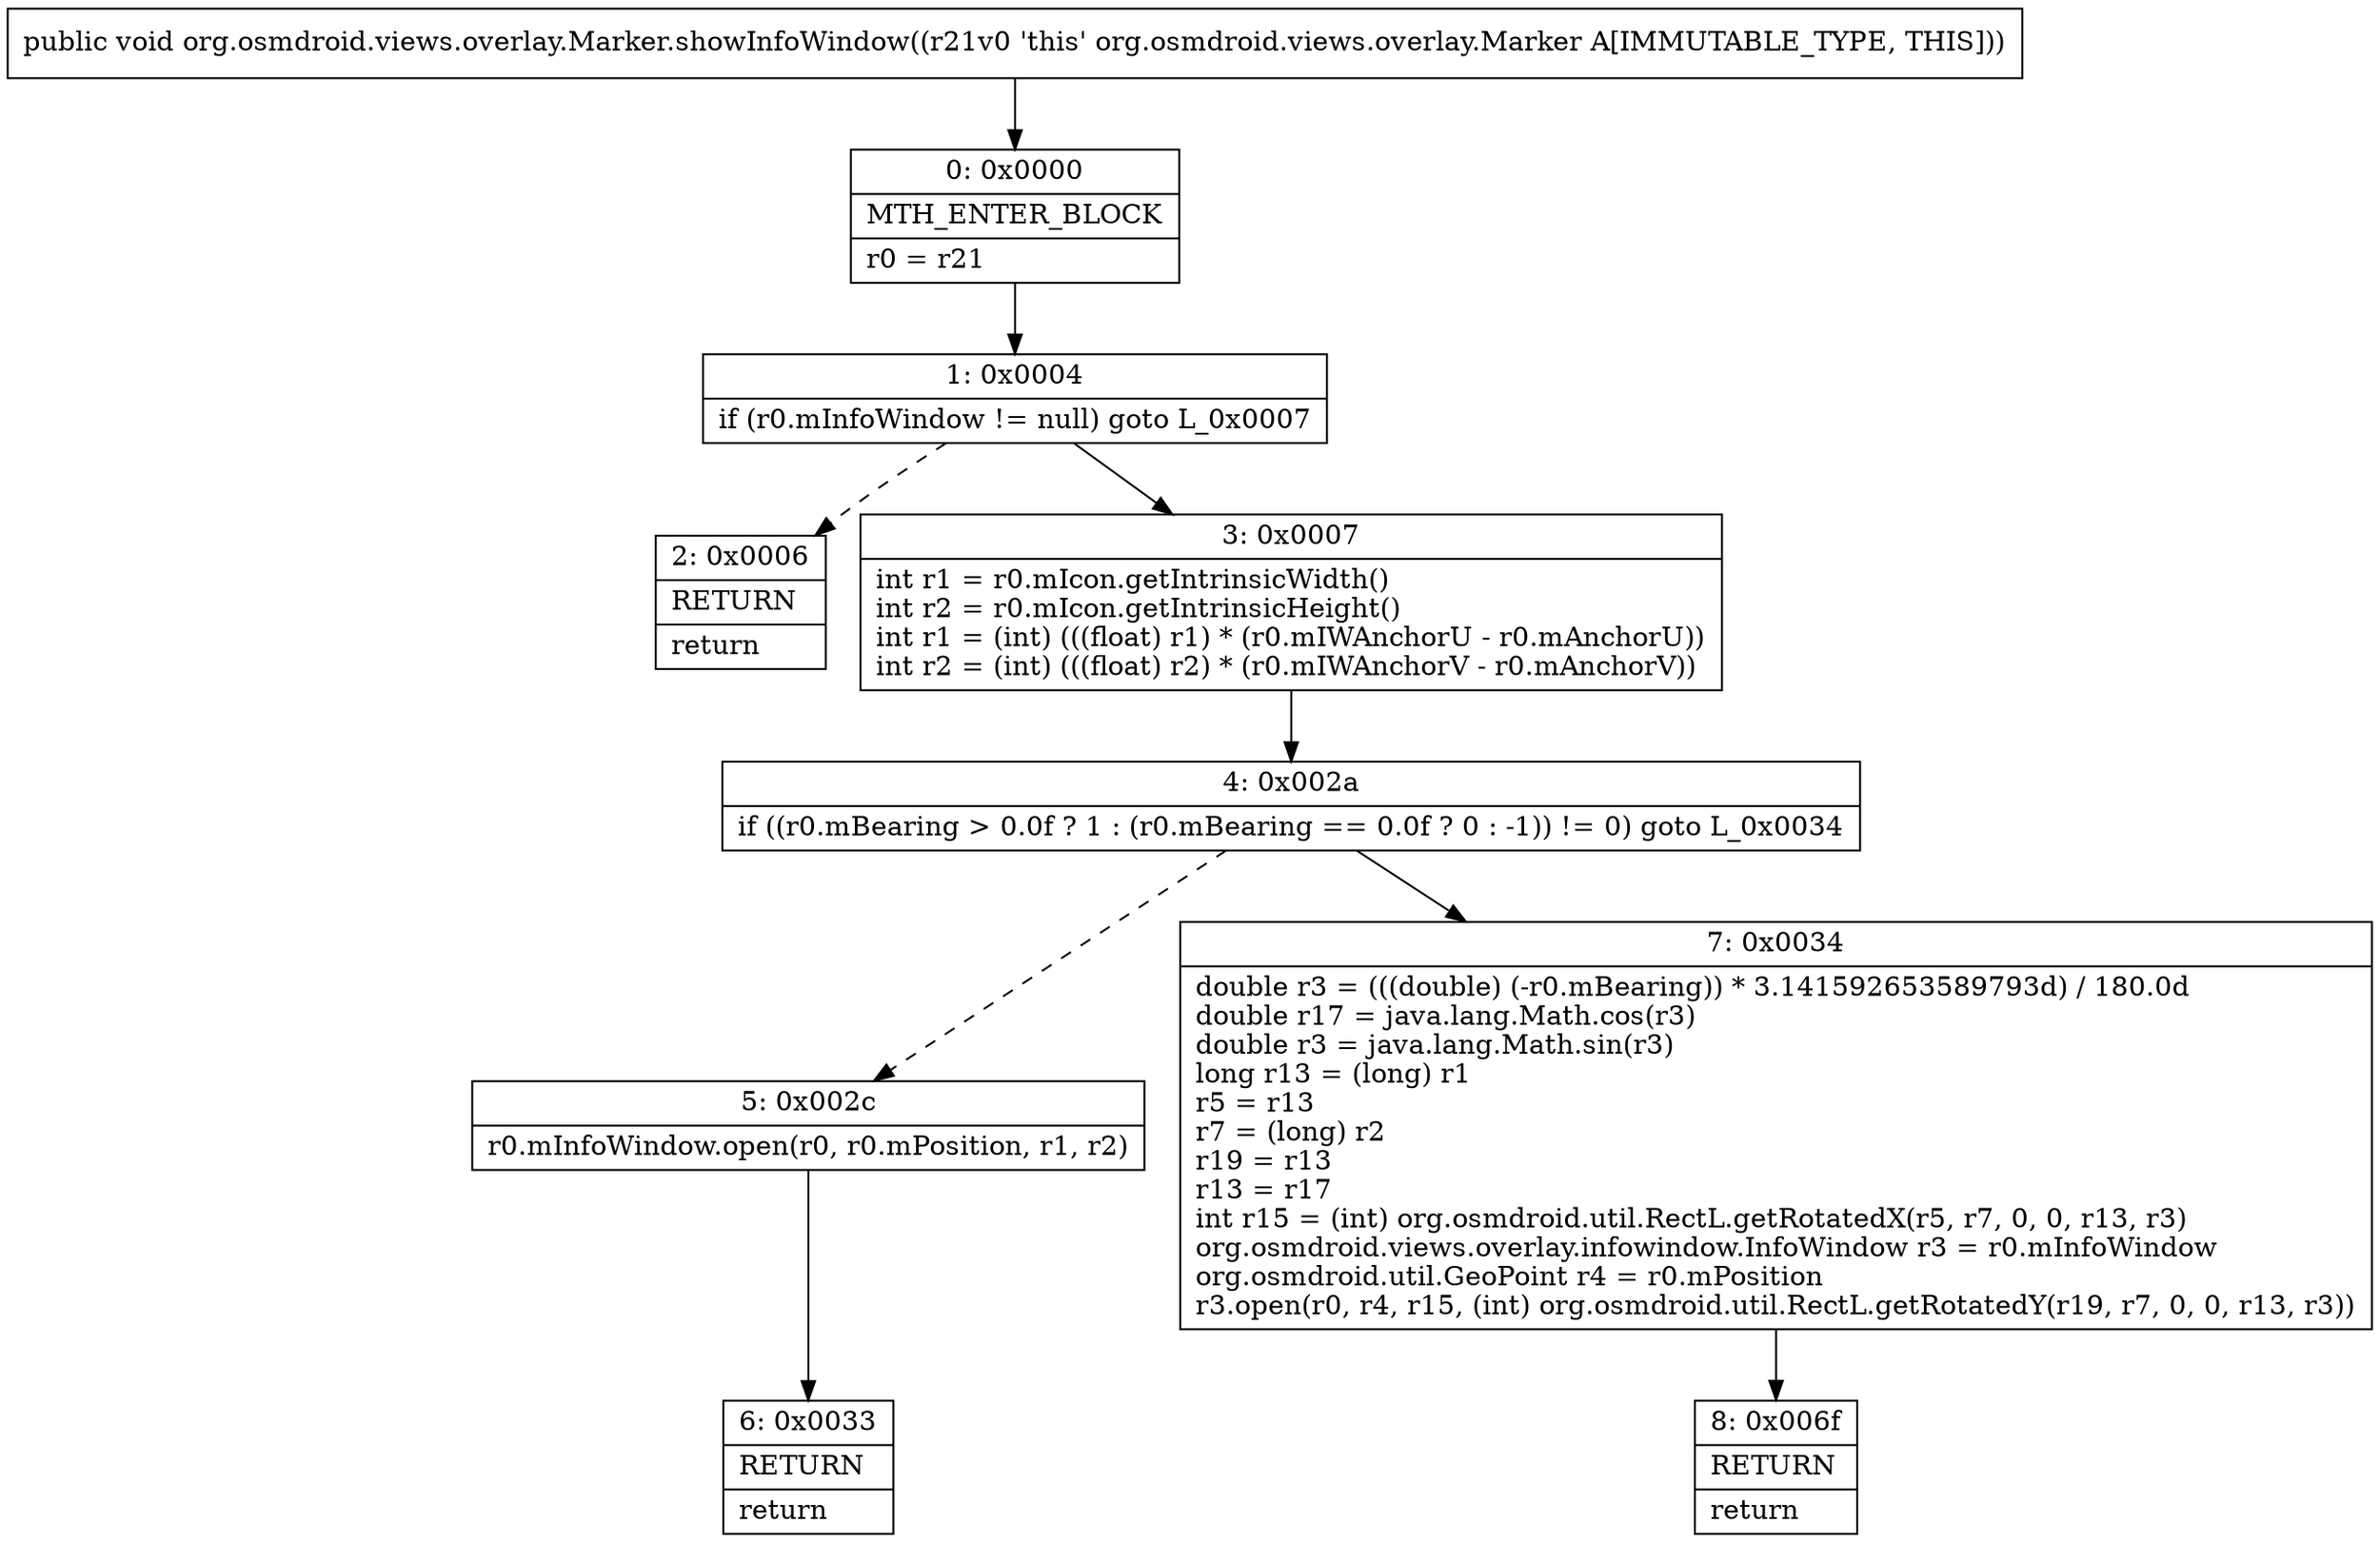 digraph "CFG fororg.osmdroid.views.overlay.Marker.showInfoWindow()V" {
Node_0 [shape=record,label="{0\:\ 0x0000|MTH_ENTER_BLOCK\l|r0 = r21\l}"];
Node_1 [shape=record,label="{1\:\ 0x0004|if (r0.mInfoWindow != null) goto L_0x0007\l}"];
Node_2 [shape=record,label="{2\:\ 0x0006|RETURN\l|return\l}"];
Node_3 [shape=record,label="{3\:\ 0x0007|int r1 = r0.mIcon.getIntrinsicWidth()\lint r2 = r0.mIcon.getIntrinsicHeight()\lint r1 = (int) (((float) r1) * (r0.mIWAnchorU \- r0.mAnchorU))\lint r2 = (int) (((float) r2) * (r0.mIWAnchorV \- r0.mAnchorV))\l}"];
Node_4 [shape=record,label="{4\:\ 0x002a|if ((r0.mBearing \> 0.0f ? 1 : (r0.mBearing == 0.0f ? 0 : \-1)) != 0) goto L_0x0034\l}"];
Node_5 [shape=record,label="{5\:\ 0x002c|r0.mInfoWindow.open(r0, r0.mPosition, r1, r2)\l}"];
Node_6 [shape=record,label="{6\:\ 0x0033|RETURN\l|return\l}"];
Node_7 [shape=record,label="{7\:\ 0x0034|double r3 = (((double) (\-r0.mBearing)) * 3.141592653589793d) \/ 180.0d\ldouble r17 = java.lang.Math.cos(r3)\ldouble r3 = java.lang.Math.sin(r3)\llong r13 = (long) r1\lr5 = r13\lr7 = (long) r2\lr19 = r13\lr13 = r17\lint r15 = (int) org.osmdroid.util.RectL.getRotatedX(r5, r7, 0, 0, r13, r3)\lorg.osmdroid.views.overlay.infowindow.InfoWindow r3 = r0.mInfoWindow\lorg.osmdroid.util.GeoPoint r4 = r0.mPosition\lr3.open(r0, r4, r15, (int) org.osmdroid.util.RectL.getRotatedY(r19, r7, 0, 0, r13, r3))\l}"];
Node_8 [shape=record,label="{8\:\ 0x006f|RETURN\l|return\l}"];
MethodNode[shape=record,label="{public void org.osmdroid.views.overlay.Marker.showInfoWindow((r21v0 'this' org.osmdroid.views.overlay.Marker A[IMMUTABLE_TYPE, THIS])) }"];
MethodNode -> Node_0;
Node_0 -> Node_1;
Node_1 -> Node_2[style=dashed];
Node_1 -> Node_3;
Node_3 -> Node_4;
Node_4 -> Node_5[style=dashed];
Node_4 -> Node_7;
Node_5 -> Node_6;
Node_7 -> Node_8;
}

